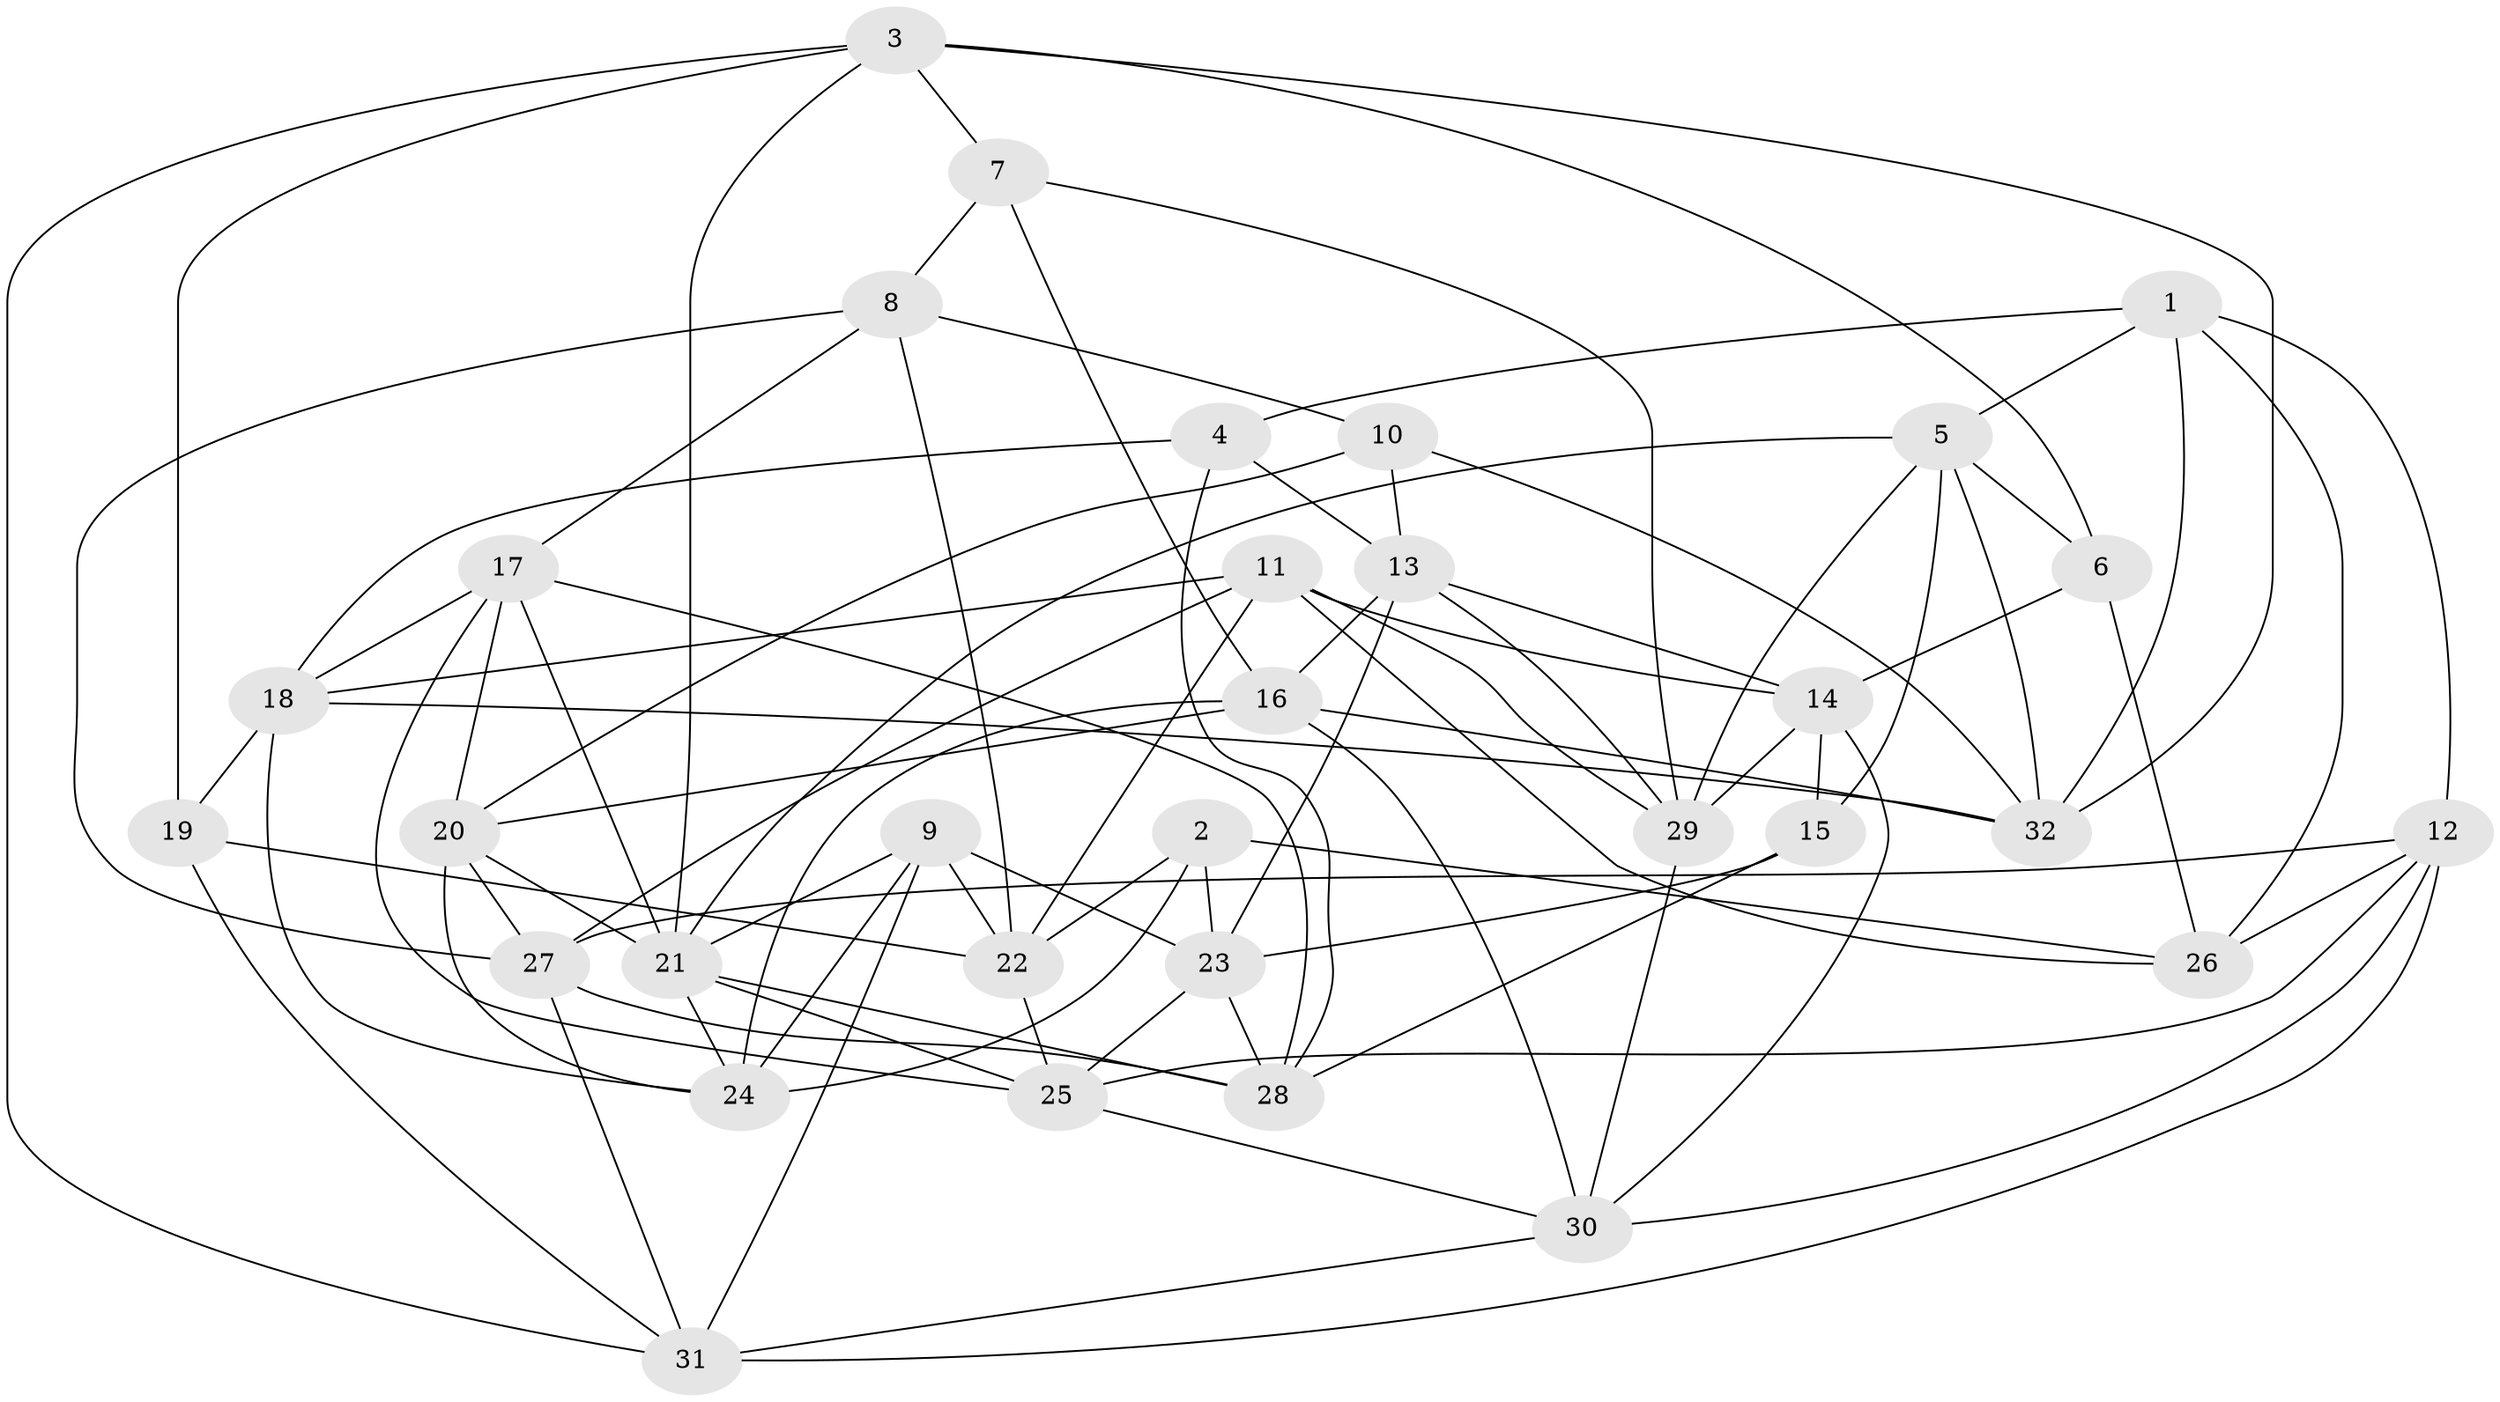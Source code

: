 // original degree distribution, {4: 1.0}
// Generated by graph-tools (version 1.1) at 2025/50/03/09/25 03:50:49]
// undirected, 32 vertices, 88 edges
graph export_dot {
graph [start="1"]
  node [color=gray90,style=filled];
  1;
  2;
  3;
  4;
  5;
  6;
  7;
  8;
  9;
  10;
  11;
  12;
  13;
  14;
  15;
  16;
  17;
  18;
  19;
  20;
  21;
  22;
  23;
  24;
  25;
  26;
  27;
  28;
  29;
  30;
  31;
  32;
  1 -- 4 [weight=1.0];
  1 -- 5 [weight=1.0];
  1 -- 12 [weight=1.0];
  1 -- 26 [weight=2.0];
  1 -- 32 [weight=1.0];
  2 -- 22 [weight=1.0];
  2 -- 23 [weight=1.0];
  2 -- 24 [weight=1.0];
  2 -- 26 [weight=1.0];
  3 -- 6 [weight=1.0];
  3 -- 7 [weight=1.0];
  3 -- 19 [weight=1.0];
  3 -- 21 [weight=1.0];
  3 -- 31 [weight=1.0];
  3 -- 32 [weight=1.0];
  4 -- 13 [weight=1.0];
  4 -- 18 [weight=1.0];
  4 -- 28 [weight=1.0];
  5 -- 6 [weight=1.0];
  5 -- 15 [weight=1.0];
  5 -- 21 [weight=1.0];
  5 -- 29 [weight=1.0];
  5 -- 32 [weight=1.0];
  6 -- 14 [weight=1.0];
  6 -- 26 [weight=1.0];
  7 -- 8 [weight=1.0];
  7 -- 16 [weight=1.0];
  7 -- 29 [weight=1.0];
  8 -- 10 [weight=1.0];
  8 -- 17 [weight=1.0];
  8 -- 22 [weight=2.0];
  8 -- 27 [weight=1.0];
  9 -- 21 [weight=1.0];
  9 -- 22 [weight=2.0];
  9 -- 23 [weight=1.0];
  9 -- 24 [weight=1.0];
  9 -- 31 [weight=1.0];
  10 -- 13 [weight=1.0];
  10 -- 20 [weight=1.0];
  10 -- 32 [weight=1.0];
  11 -- 14 [weight=1.0];
  11 -- 18 [weight=1.0];
  11 -- 22 [weight=1.0];
  11 -- 26 [weight=1.0];
  11 -- 27 [weight=1.0];
  11 -- 29 [weight=1.0];
  12 -- 25 [weight=1.0];
  12 -- 26 [weight=1.0];
  12 -- 27 [weight=1.0];
  12 -- 30 [weight=1.0];
  12 -- 31 [weight=1.0];
  13 -- 14 [weight=1.0];
  13 -- 16 [weight=1.0];
  13 -- 23 [weight=1.0];
  13 -- 29 [weight=1.0];
  14 -- 15 [weight=1.0];
  14 -- 29 [weight=1.0];
  14 -- 30 [weight=1.0];
  15 -- 23 [weight=1.0];
  15 -- 28 [weight=1.0];
  16 -- 20 [weight=1.0];
  16 -- 24 [weight=1.0];
  16 -- 30 [weight=1.0];
  16 -- 32 [weight=1.0];
  17 -- 18 [weight=1.0];
  17 -- 20 [weight=1.0];
  17 -- 21 [weight=1.0];
  17 -- 25 [weight=1.0];
  17 -- 28 [weight=1.0];
  18 -- 19 [weight=1.0];
  18 -- 24 [weight=1.0];
  18 -- 32 [weight=1.0];
  19 -- 22 [weight=1.0];
  19 -- 31 [weight=1.0];
  20 -- 21 [weight=1.0];
  20 -- 24 [weight=1.0];
  20 -- 27 [weight=1.0];
  21 -- 24 [weight=1.0];
  21 -- 25 [weight=1.0];
  21 -- 28 [weight=1.0];
  22 -- 25 [weight=1.0];
  23 -- 25 [weight=1.0];
  23 -- 28 [weight=1.0];
  25 -- 30 [weight=1.0];
  27 -- 28 [weight=1.0];
  27 -- 31 [weight=1.0];
  29 -- 30 [weight=1.0];
  30 -- 31 [weight=1.0];
}
